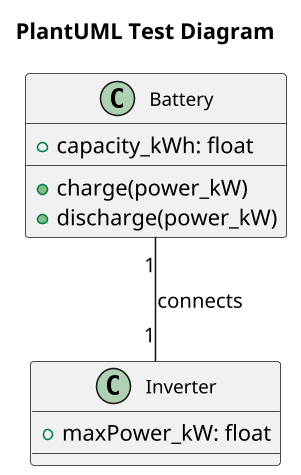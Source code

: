 @startuml
skinparam dpi 150
skinparam classFontSize 12
title PlantUML Test Diagram

class Battery {
  +capacity_kWh: float
  +charge(power_kW)
  +discharge(power_kW)
}

class Inverter {
  +maxPower_kW: float
}

Battery "1" -- "1" Inverter : connects

@enduml


